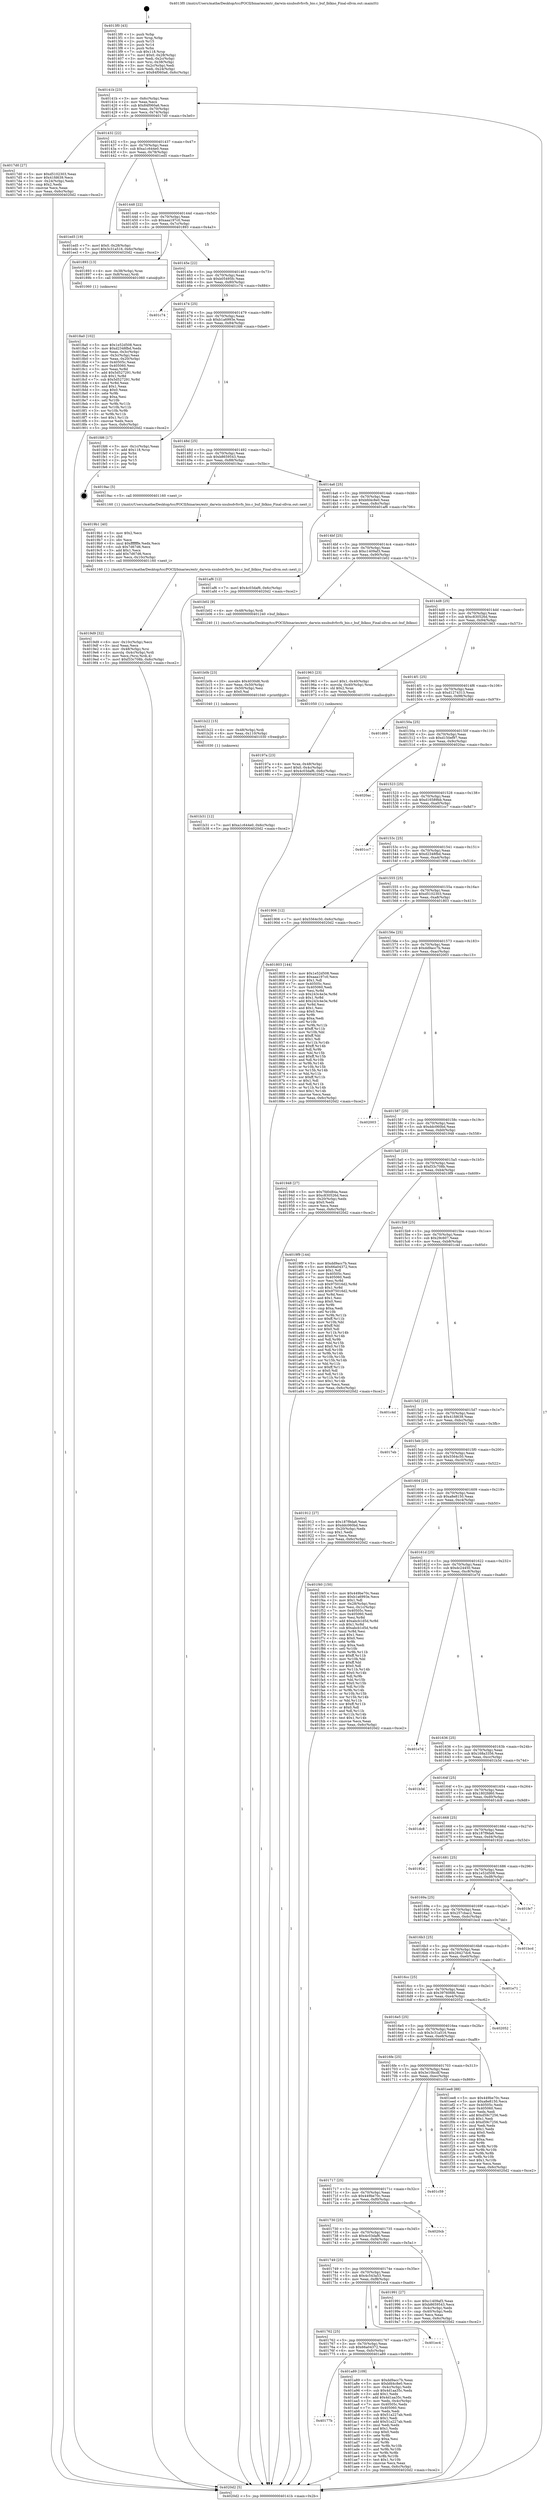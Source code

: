 digraph "0x4013f0" {
  label = "0x4013f0 (/mnt/c/Users/mathe/Desktop/tcc/POCII/binaries/extr_darwin-xnubsdvfsvfs_bio.c_buf_lblkno_Final-ollvm.out::main(0))"
  labelloc = "t"
  node[shape=record]

  Entry [label="",width=0.3,height=0.3,shape=circle,fillcolor=black,style=filled]
  "0x40141b" [label="{
     0x40141b [23]\l
     | [instrs]\l
     &nbsp;&nbsp;0x40141b \<+3\>: mov -0x6c(%rbp),%eax\l
     &nbsp;&nbsp;0x40141e \<+2\>: mov %eax,%ecx\l
     &nbsp;&nbsp;0x401420 \<+6\>: sub $0x84f060a6,%ecx\l
     &nbsp;&nbsp;0x401426 \<+3\>: mov %eax,-0x70(%rbp)\l
     &nbsp;&nbsp;0x401429 \<+3\>: mov %ecx,-0x74(%rbp)\l
     &nbsp;&nbsp;0x40142c \<+6\>: je 00000000004017d0 \<main+0x3e0\>\l
  }"]
  "0x4017d0" [label="{
     0x4017d0 [27]\l
     | [instrs]\l
     &nbsp;&nbsp;0x4017d0 \<+5\>: mov $0xd5102303,%eax\l
     &nbsp;&nbsp;0x4017d5 \<+5\>: mov $0x41fd639,%ecx\l
     &nbsp;&nbsp;0x4017da \<+3\>: mov -0x24(%rbp),%edx\l
     &nbsp;&nbsp;0x4017dd \<+3\>: cmp $0x2,%edx\l
     &nbsp;&nbsp;0x4017e0 \<+3\>: cmovne %ecx,%eax\l
     &nbsp;&nbsp;0x4017e3 \<+3\>: mov %eax,-0x6c(%rbp)\l
     &nbsp;&nbsp;0x4017e6 \<+5\>: jmp 00000000004020d2 \<main+0xce2\>\l
  }"]
  "0x401432" [label="{
     0x401432 [22]\l
     | [instrs]\l
     &nbsp;&nbsp;0x401432 \<+5\>: jmp 0000000000401437 \<main+0x47\>\l
     &nbsp;&nbsp;0x401437 \<+3\>: mov -0x70(%rbp),%eax\l
     &nbsp;&nbsp;0x40143a \<+5\>: sub $0xa1c644e0,%eax\l
     &nbsp;&nbsp;0x40143f \<+3\>: mov %eax,-0x78(%rbp)\l
     &nbsp;&nbsp;0x401442 \<+6\>: je 0000000000401ed5 \<main+0xae5\>\l
  }"]
  "0x4020d2" [label="{
     0x4020d2 [5]\l
     | [instrs]\l
     &nbsp;&nbsp;0x4020d2 \<+5\>: jmp 000000000040141b \<main+0x2b\>\l
  }"]
  "0x4013f0" [label="{
     0x4013f0 [43]\l
     | [instrs]\l
     &nbsp;&nbsp;0x4013f0 \<+1\>: push %rbp\l
     &nbsp;&nbsp;0x4013f1 \<+3\>: mov %rsp,%rbp\l
     &nbsp;&nbsp;0x4013f4 \<+2\>: push %r15\l
     &nbsp;&nbsp;0x4013f6 \<+2\>: push %r14\l
     &nbsp;&nbsp;0x4013f8 \<+1\>: push %rbx\l
     &nbsp;&nbsp;0x4013f9 \<+7\>: sub $0x118,%rsp\l
     &nbsp;&nbsp;0x401400 \<+7\>: movl $0x0,-0x28(%rbp)\l
     &nbsp;&nbsp;0x401407 \<+3\>: mov %edi,-0x2c(%rbp)\l
     &nbsp;&nbsp;0x40140a \<+4\>: mov %rsi,-0x38(%rbp)\l
     &nbsp;&nbsp;0x40140e \<+3\>: mov -0x2c(%rbp),%edi\l
     &nbsp;&nbsp;0x401411 \<+3\>: mov %edi,-0x24(%rbp)\l
     &nbsp;&nbsp;0x401414 \<+7\>: movl $0x84f060a6,-0x6c(%rbp)\l
  }"]
  Exit [label="",width=0.3,height=0.3,shape=circle,fillcolor=black,style=filled,peripheries=2]
  "0x401ed5" [label="{
     0x401ed5 [19]\l
     | [instrs]\l
     &nbsp;&nbsp;0x401ed5 \<+7\>: movl $0x0,-0x28(%rbp)\l
     &nbsp;&nbsp;0x401edc \<+7\>: movl $0x3c31a516,-0x6c(%rbp)\l
     &nbsp;&nbsp;0x401ee3 \<+5\>: jmp 00000000004020d2 \<main+0xce2\>\l
  }"]
  "0x401448" [label="{
     0x401448 [22]\l
     | [instrs]\l
     &nbsp;&nbsp;0x401448 \<+5\>: jmp 000000000040144d \<main+0x5d\>\l
     &nbsp;&nbsp;0x40144d \<+3\>: mov -0x70(%rbp),%eax\l
     &nbsp;&nbsp;0x401450 \<+5\>: sub $0xaaa197c0,%eax\l
     &nbsp;&nbsp;0x401455 \<+3\>: mov %eax,-0x7c(%rbp)\l
     &nbsp;&nbsp;0x401458 \<+6\>: je 0000000000401893 \<main+0x4a3\>\l
  }"]
  "0x401b31" [label="{
     0x401b31 [12]\l
     | [instrs]\l
     &nbsp;&nbsp;0x401b31 \<+7\>: movl $0xa1c644e0,-0x6c(%rbp)\l
     &nbsp;&nbsp;0x401b38 \<+5\>: jmp 00000000004020d2 \<main+0xce2\>\l
  }"]
  "0x401893" [label="{
     0x401893 [13]\l
     | [instrs]\l
     &nbsp;&nbsp;0x401893 \<+4\>: mov -0x38(%rbp),%rax\l
     &nbsp;&nbsp;0x401897 \<+4\>: mov 0x8(%rax),%rdi\l
     &nbsp;&nbsp;0x40189b \<+5\>: call 0000000000401060 \<atoi@plt\>\l
     | [calls]\l
     &nbsp;&nbsp;0x401060 \{1\} (unknown)\l
  }"]
  "0x40145e" [label="{
     0x40145e [22]\l
     | [instrs]\l
     &nbsp;&nbsp;0x40145e \<+5\>: jmp 0000000000401463 \<main+0x73\>\l
     &nbsp;&nbsp;0x401463 \<+3\>: mov -0x70(%rbp),%eax\l
     &nbsp;&nbsp;0x401466 \<+5\>: sub $0xb05495fc,%eax\l
     &nbsp;&nbsp;0x40146b \<+3\>: mov %eax,-0x80(%rbp)\l
     &nbsp;&nbsp;0x40146e \<+6\>: je 0000000000401c74 \<main+0x884\>\l
  }"]
  "0x401b22" [label="{
     0x401b22 [15]\l
     | [instrs]\l
     &nbsp;&nbsp;0x401b22 \<+4\>: mov -0x48(%rbp),%rdi\l
     &nbsp;&nbsp;0x401b26 \<+6\>: mov %eax,-0x110(%rbp)\l
     &nbsp;&nbsp;0x401b2c \<+5\>: call 0000000000401030 \<free@plt\>\l
     | [calls]\l
     &nbsp;&nbsp;0x401030 \{1\} (unknown)\l
  }"]
  "0x401c74" [label="{
     0x401c74\l
  }", style=dashed]
  "0x401474" [label="{
     0x401474 [25]\l
     | [instrs]\l
     &nbsp;&nbsp;0x401474 \<+5\>: jmp 0000000000401479 \<main+0x89\>\l
     &nbsp;&nbsp;0x401479 \<+3\>: mov -0x70(%rbp),%eax\l
     &nbsp;&nbsp;0x40147c \<+5\>: sub $0xb1a6993e,%eax\l
     &nbsp;&nbsp;0x401481 \<+6\>: mov %eax,-0x84(%rbp)\l
     &nbsp;&nbsp;0x401487 \<+6\>: je 0000000000401fd6 \<main+0xbe6\>\l
  }"]
  "0x401b0b" [label="{
     0x401b0b [23]\l
     | [instrs]\l
     &nbsp;&nbsp;0x401b0b \<+10\>: movabs $0x4030d6,%rdi\l
     &nbsp;&nbsp;0x401b15 \<+3\>: mov %eax,-0x50(%rbp)\l
     &nbsp;&nbsp;0x401b18 \<+3\>: mov -0x50(%rbp),%esi\l
     &nbsp;&nbsp;0x401b1b \<+2\>: mov $0x0,%al\l
     &nbsp;&nbsp;0x401b1d \<+5\>: call 0000000000401040 \<printf@plt\>\l
     | [calls]\l
     &nbsp;&nbsp;0x401040 \{1\} (unknown)\l
  }"]
  "0x401fd6" [label="{
     0x401fd6 [17]\l
     | [instrs]\l
     &nbsp;&nbsp;0x401fd6 \<+3\>: mov -0x1c(%rbp),%eax\l
     &nbsp;&nbsp;0x401fd9 \<+7\>: add $0x118,%rsp\l
     &nbsp;&nbsp;0x401fe0 \<+1\>: pop %rbx\l
     &nbsp;&nbsp;0x401fe1 \<+2\>: pop %r14\l
     &nbsp;&nbsp;0x401fe3 \<+2\>: pop %r15\l
     &nbsp;&nbsp;0x401fe5 \<+1\>: pop %rbp\l
     &nbsp;&nbsp;0x401fe6 \<+1\>: ret\l
  }"]
  "0x40148d" [label="{
     0x40148d [25]\l
     | [instrs]\l
     &nbsp;&nbsp;0x40148d \<+5\>: jmp 0000000000401492 \<main+0xa2\>\l
     &nbsp;&nbsp;0x401492 \<+3\>: mov -0x70(%rbp),%eax\l
     &nbsp;&nbsp;0x401495 \<+5\>: sub $0xb8659543,%eax\l
     &nbsp;&nbsp;0x40149a \<+6\>: mov %eax,-0x88(%rbp)\l
     &nbsp;&nbsp;0x4014a0 \<+6\>: je 00000000004019ac \<main+0x5bc\>\l
  }"]
  "0x40177b" [label="{
     0x40177b\l
  }", style=dashed]
  "0x4019ac" [label="{
     0x4019ac [5]\l
     | [instrs]\l
     &nbsp;&nbsp;0x4019ac \<+5\>: call 0000000000401160 \<next_i\>\l
     | [calls]\l
     &nbsp;&nbsp;0x401160 \{1\} (/mnt/c/Users/mathe/Desktop/tcc/POCII/binaries/extr_darwin-xnubsdvfsvfs_bio.c_buf_lblkno_Final-ollvm.out::next_i)\l
  }"]
  "0x4014a6" [label="{
     0x4014a6 [25]\l
     | [instrs]\l
     &nbsp;&nbsp;0x4014a6 \<+5\>: jmp 00000000004014ab \<main+0xbb\>\l
     &nbsp;&nbsp;0x4014ab \<+3\>: mov -0x70(%rbp),%eax\l
     &nbsp;&nbsp;0x4014ae \<+5\>: sub $0xbfd4c8e0,%eax\l
     &nbsp;&nbsp;0x4014b3 \<+6\>: mov %eax,-0x8c(%rbp)\l
     &nbsp;&nbsp;0x4014b9 \<+6\>: je 0000000000401af6 \<main+0x706\>\l
  }"]
  "0x401a89" [label="{
     0x401a89 [109]\l
     | [instrs]\l
     &nbsp;&nbsp;0x401a89 \<+5\>: mov $0xdd9acc7b,%eax\l
     &nbsp;&nbsp;0x401a8e \<+5\>: mov $0xbfd4c8e0,%ecx\l
     &nbsp;&nbsp;0x401a93 \<+3\>: mov -0x4c(%rbp),%edx\l
     &nbsp;&nbsp;0x401a96 \<+6\>: sub $0x4d1aa35c,%edx\l
     &nbsp;&nbsp;0x401a9c \<+3\>: add $0x1,%edx\l
     &nbsp;&nbsp;0x401a9f \<+6\>: add $0x4d1aa35c,%edx\l
     &nbsp;&nbsp;0x401aa5 \<+3\>: mov %edx,-0x4c(%rbp)\l
     &nbsp;&nbsp;0x401aa8 \<+7\>: mov 0x40505c,%edx\l
     &nbsp;&nbsp;0x401aaf \<+7\>: mov 0x405060,%esi\l
     &nbsp;&nbsp;0x401ab6 \<+2\>: mov %edx,%edi\l
     &nbsp;&nbsp;0x401ab8 \<+6\>: sub $0x51a227ab,%edi\l
     &nbsp;&nbsp;0x401abe \<+3\>: sub $0x1,%edi\l
     &nbsp;&nbsp;0x401ac1 \<+6\>: add $0x51a227ab,%edi\l
     &nbsp;&nbsp;0x401ac7 \<+3\>: imul %edi,%edx\l
     &nbsp;&nbsp;0x401aca \<+3\>: and $0x1,%edx\l
     &nbsp;&nbsp;0x401acd \<+3\>: cmp $0x0,%edx\l
     &nbsp;&nbsp;0x401ad0 \<+4\>: sete %r8b\l
     &nbsp;&nbsp;0x401ad4 \<+3\>: cmp $0xa,%esi\l
     &nbsp;&nbsp;0x401ad7 \<+4\>: setl %r9b\l
     &nbsp;&nbsp;0x401adb \<+3\>: mov %r8b,%r10b\l
     &nbsp;&nbsp;0x401ade \<+3\>: and %r9b,%r10b\l
     &nbsp;&nbsp;0x401ae1 \<+3\>: xor %r9b,%r8b\l
     &nbsp;&nbsp;0x401ae4 \<+3\>: or %r8b,%r10b\l
     &nbsp;&nbsp;0x401ae7 \<+4\>: test $0x1,%r10b\l
     &nbsp;&nbsp;0x401aeb \<+3\>: cmovne %ecx,%eax\l
     &nbsp;&nbsp;0x401aee \<+3\>: mov %eax,-0x6c(%rbp)\l
     &nbsp;&nbsp;0x401af1 \<+5\>: jmp 00000000004020d2 \<main+0xce2\>\l
  }"]
  "0x401af6" [label="{
     0x401af6 [12]\l
     | [instrs]\l
     &nbsp;&nbsp;0x401af6 \<+7\>: movl $0x4c03daf6,-0x6c(%rbp)\l
     &nbsp;&nbsp;0x401afd \<+5\>: jmp 00000000004020d2 \<main+0xce2\>\l
  }"]
  "0x4014bf" [label="{
     0x4014bf [25]\l
     | [instrs]\l
     &nbsp;&nbsp;0x4014bf \<+5\>: jmp 00000000004014c4 \<main+0xd4\>\l
     &nbsp;&nbsp;0x4014c4 \<+3\>: mov -0x70(%rbp),%eax\l
     &nbsp;&nbsp;0x4014c7 \<+5\>: sub $0xc1409af3,%eax\l
     &nbsp;&nbsp;0x4014cc \<+6\>: mov %eax,-0x90(%rbp)\l
     &nbsp;&nbsp;0x4014d2 \<+6\>: je 0000000000401b02 \<main+0x712\>\l
  }"]
  "0x401762" [label="{
     0x401762 [25]\l
     | [instrs]\l
     &nbsp;&nbsp;0x401762 \<+5\>: jmp 0000000000401767 \<main+0x377\>\l
     &nbsp;&nbsp;0x401767 \<+3\>: mov -0x70(%rbp),%eax\l
     &nbsp;&nbsp;0x40176a \<+5\>: sub $0x66a04372,%eax\l
     &nbsp;&nbsp;0x40176f \<+6\>: mov %eax,-0xfc(%rbp)\l
     &nbsp;&nbsp;0x401775 \<+6\>: je 0000000000401a89 \<main+0x699\>\l
  }"]
  "0x401b02" [label="{
     0x401b02 [9]\l
     | [instrs]\l
     &nbsp;&nbsp;0x401b02 \<+4\>: mov -0x48(%rbp),%rdi\l
     &nbsp;&nbsp;0x401b06 \<+5\>: call 0000000000401240 \<buf_lblkno\>\l
     | [calls]\l
     &nbsp;&nbsp;0x401240 \{1\} (/mnt/c/Users/mathe/Desktop/tcc/POCII/binaries/extr_darwin-xnubsdvfsvfs_bio.c_buf_lblkno_Final-ollvm.out::buf_lblkno)\l
  }"]
  "0x4014d8" [label="{
     0x4014d8 [25]\l
     | [instrs]\l
     &nbsp;&nbsp;0x4014d8 \<+5\>: jmp 00000000004014dd \<main+0xed\>\l
     &nbsp;&nbsp;0x4014dd \<+3\>: mov -0x70(%rbp),%eax\l
     &nbsp;&nbsp;0x4014e0 \<+5\>: sub $0xc830526d,%eax\l
     &nbsp;&nbsp;0x4014e5 \<+6\>: mov %eax,-0x94(%rbp)\l
     &nbsp;&nbsp;0x4014eb \<+6\>: je 0000000000401963 \<main+0x573\>\l
  }"]
  "0x401ec4" [label="{
     0x401ec4\l
  }", style=dashed]
  "0x401963" [label="{
     0x401963 [23]\l
     | [instrs]\l
     &nbsp;&nbsp;0x401963 \<+7\>: movl $0x1,-0x40(%rbp)\l
     &nbsp;&nbsp;0x40196a \<+4\>: movslq -0x40(%rbp),%rax\l
     &nbsp;&nbsp;0x40196e \<+4\>: shl $0x2,%rax\l
     &nbsp;&nbsp;0x401972 \<+3\>: mov %rax,%rdi\l
     &nbsp;&nbsp;0x401975 \<+5\>: call 0000000000401050 \<malloc@plt\>\l
     | [calls]\l
     &nbsp;&nbsp;0x401050 \{1\} (unknown)\l
  }"]
  "0x4014f1" [label="{
     0x4014f1 [25]\l
     | [instrs]\l
     &nbsp;&nbsp;0x4014f1 \<+5\>: jmp 00000000004014f6 \<main+0x106\>\l
     &nbsp;&nbsp;0x4014f6 \<+3\>: mov -0x70(%rbp),%eax\l
     &nbsp;&nbsp;0x4014f9 \<+5\>: sub $0xd1274313,%eax\l
     &nbsp;&nbsp;0x4014fe \<+6\>: mov %eax,-0x98(%rbp)\l
     &nbsp;&nbsp;0x401504 \<+6\>: je 0000000000401d69 \<main+0x979\>\l
  }"]
  "0x4019d9" [label="{
     0x4019d9 [32]\l
     | [instrs]\l
     &nbsp;&nbsp;0x4019d9 \<+6\>: mov -0x10c(%rbp),%ecx\l
     &nbsp;&nbsp;0x4019df \<+3\>: imul %eax,%ecx\l
     &nbsp;&nbsp;0x4019e2 \<+4\>: mov -0x48(%rbp),%rsi\l
     &nbsp;&nbsp;0x4019e6 \<+4\>: movslq -0x4c(%rbp),%rdi\l
     &nbsp;&nbsp;0x4019ea \<+3\>: mov %ecx,(%rsi,%rdi,4)\l
     &nbsp;&nbsp;0x4019ed \<+7\>: movl $0xf33c708b,-0x6c(%rbp)\l
     &nbsp;&nbsp;0x4019f4 \<+5\>: jmp 00000000004020d2 \<main+0xce2\>\l
  }"]
  "0x401d69" [label="{
     0x401d69\l
  }", style=dashed]
  "0x40150a" [label="{
     0x40150a [25]\l
     | [instrs]\l
     &nbsp;&nbsp;0x40150a \<+5\>: jmp 000000000040150f \<main+0x11f\>\l
     &nbsp;&nbsp;0x40150f \<+3\>: mov -0x70(%rbp),%eax\l
     &nbsp;&nbsp;0x401512 \<+5\>: sub $0xd150ef97,%eax\l
     &nbsp;&nbsp;0x401517 \<+6\>: mov %eax,-0x9c(%rbp)\l
     &nbsp;&nbsp;0x40151d \<+6\>: je 00000000004020ac \<main+0xcbc\>\l
  }"]
  "0x4019b1" [label="{
     0x4019b1 [40]\l
     | [instrs]\l
     &nbsp;&nbsp;0x4019b1 \<+5\>: mov $0x2,%ecx\l
     &nbsp;&nbsp;0x4019b6 \<+1\>: cltd\l
     &nbsp;&nbsp;0x4019b7 \<+2\>: idiv %ecx\l
     &nbsp;&nbsp;0x4019b9 \<+6\>: imul $0xfffffffe,%edx,%ecx\l
     &nbsp;&nbsp;0x4019bf \<+6\>: sub $0x7d67d6,%ecx\l
     &nbsp;&nbsp;0x4019c5 \<+3\>: add $0x1,%ecx\l
     &nbsp;&nbsp;0x4019c8 \<+6\>: add $0x7d67d6,%ecx\l
     &nbsp;&nbsp;0x4019ce \<+6\>: mov %ecx,-0x10c(%rbp)\l
     &nbsp;&nbsp;0x4019d4 \<+5\>: call 0000000000401160 \<next_i\>\l
     | [calls]\l
     &nbsp;&nbsp;0x401160 \{1\} (/mnt/c/Users/mathe/Desktop/tcc/POCII/binaries/extr_darwin-xnubsdvfsvfs_bio.c_buf_lblkno_Final-ollvm.out::next_i)\l
  }"]
  "0x4020ac" [label="{
     0x4020ac\l
  }", style=dashed]
  "0x401523" [label="{
     0x401523 [25]\l
     | [instrs]\l
     &nbsp;&nbsp;0x401523 \<+5\>: jmp 0000000000401528 \<main+0x138\>\l
     &nbsp;&nbsp;0x401528 \<+3\>: mov -0x70(%rbp),%eax\l
     &nbsp;&nbsp;0x40152b \<+5\>: sub $0xd16589bb,%eax\l
     &nbsp;&nbsp;0x401530 \<+6\>: mov %eax,-0xa0(%rbp)\l
     &nbsp;&nbsp;0x401536 \<+6\>: je 0000000000401cc7 \<main+0x8d7\>\l
  }"]
  "0x401749" [label="{
     0x401749 [25]\l
     | [instrs]\l
     &nbsp;&nbsp;0x401749 \<+5\>: jmp 000000000040174e \<main+0x35e\>\l
     &nbsp;&nbsp;0x40174e \<+3\>: mov -0x70(%rbp),%eax\l
     &nbsp;&nbsp;0x401751 \<+5\>: sub $0x4c543a53,%eax\l
     &nbsp;&nbsp;0x401756 \<+6\>: mov %eax,-0xf8(%rbp)\l
     &nbsp;&nbsp;0x40175c \<+6\>: je 0000000000401ec4 \<main+0xad4\>\l
  }"]
  "0x401cc7" [label="{
     0x401cc7\l
  }", style=dashed]
  "0x40153c" [label="{
     0x40153c [25]\l
     | [instrs]\l
     &nbsp;&nbsp;0x40153c \<+5\>: jmp 0000000000401541 \<main+0x151\>\l
     &nbsp;&nbsp;0x401541 \<+3\>: mov -0x70(%rbp),%eax\l
     &nbsp;&nbsp;0x401544 \<+5\>: sub $0xd2348fbd,%eax\l
     &nbsp;&nbsp;0x401549 \<+6\>: mov %eax,-0xa4(%rbp)\l
     &nbsp;&nbsp;0x40154f \<+6\>: je 0000000000401906 \<main+0x516\>\l
  }"]
  "0x401991" [label="{
     0x401991 [27]\l
     | [instrs]\l
     &nbsp;&nbsp;0x401991 \<+5\>: mov $0xc1409af3,%eax\l
     &nbsp;&nbsp;0x401996 \<+5\>: mov $0xb8659543,%ecx\l
     &nbsp;&nbsp;0x40199b \<+3\>: mov -0x4c(%rbp),%edx\l
     &nbsp;&nbsp;0x40199e \<+3\>: cmp -0x40(%rbp),%edx\l
     &nbsp;&nbsp;0x4019a1 \<+3\>: cmovl %ecx,%eax\l
     &nbsp;&nbsp;0x4019a4 \<+3\>: mov %eax,-0x6c(%rbp)\l
     &nbsp;&nbsp;0x4019a7 \<+5\>: jmp 00000000004020d2 \<main+0xce2\>\l
  }"]
  "0x401906" [label="{
     0x401906 [12]\l
     | [instrs]\l
     &nbsp;&nbsp;0x401906 \<+7\>: movl $0x5564c50,-0x6c(%rbp)\l
     &nbsp;&nbsp;0x40190d \<+5\>: jmp 00000000004020d2 \<main+0xce2\>\l
  }"]
  "0x401555" [label="{
     0x401555 [25]\l
     | [instrs]\l
     &nbsp;&nbsp;0x401555 \<+5\>: jmp 000000000040155a \<main+0x16a\>\l
     &nbsp;&nbsp;0x40155a \<+3\>: mov -0x70(%rbp),%eax\l
     &nbsp;&nbsp;0x40155d \<+5\>: sub $0xd5102303,%eax\l
     &nbsp;&nbsp;0x401562 \<+6\>: mov %eax,-0xa8(%rbp)\l
     &nbsp;&nbsp;0x401568 \<+6\>: je 0000000000401803 \<main+0x413\>\l
  }"]
  "0x401730" [label="{
     0x401730 [25]\l
     | [instrs]\l
     &nbsp;&nbsp;0x401730 \<+5\>: jmp 0000000000401735 \<main+0x345\>\l
     &nbsp;&nbsp;0x401735 \<+3\>: mov -0x70(%rbp),%eax\l
     &nbsp;&nbsp;0x401738 \<+5\>: sub $0x4c03daf6,%eax\l
     &nbsp;&nbsp;0x40173d \<+6\>: mov %eax,-0xf4(%rbp)\l
     &nbsp;&nbsp;0x401743 \<+6\>: je 0000000000401991 \<main+0x5a1\>\l
  }"]
  "0x401803" [label="{
     0x401803 [144]\l
     | [instrs]\l
     &nbsp;&nbsp;0x401803 \<+5\>: mov $0x1e52d508,%eax\l
     &nbsp;&nbsp;0x401808 \<+5\>: mov $0xaaa197c0,%ecx\l
     &nbsp;&nbsp;0x40180d \<+2\>: mov $0x1,%dl\l
     &nbsp;&nbsp;0x40180f \<+7\>: mov 0x40505c,%esi\l
     &nbsp;&nbsp;0x401816 \<+7\>: mov 0x405060,%edi\l
     &nbsp;&nbsp;0x40181d \<+3\>: mov %esi,%r8d\l
     &nbsp;&nbsp;0x401820 \<+7\>: sub $0x243c4e3e,%r8d\l
     &nbsp;&nbsp;0x401827 \<+4\>: sub $0x1,%r8d\l
     &nbsp;&nbsp;0x40182b \<+7\>: add $0x243c4e3e,%r8d\l
     &nbsp;&nbsp;0x401832 \<+4\>: imul %r8d,%esi\l
     &nbsp;&nbsp;0x401836 \<+3\>: and $0x1,%esi\l
     &nbsp;&nbsp;0x401839 \<+3\>: cmp $0x0,%esi\l
     &nbsp;&nbsp;0x40183c \<+4\>: sete %r9b\l
     &nbsp;&nbsp;0x401840 \<+3\>: cmp $0xa,%edi\l
     &nbsp;&nbsp;0x401843 \<+4\>: setl %r10b\l
     &nbsp;&nbsp;0x401847 \<+3\>: mov %r9b,%r11b\l
     &nbsp;&nbsp;0x40184a \<+4\>: xor $0xff,%r11b\l
     &nbsp;&nbsp;0x40184e \<+3\>: mov %r10b,%bl\l
     &nbsp;&nbsp;0x401851 \<+3\>: xor $0xff,%bl\l
     &nbsp;&nbsp;0x401854 \<+3\>: xor $0x1,%dl\l
     &nbsp;&nbsp;0x401857 \<+3\>: mov %r11b,%r14b\l
     &nbsp;&nbsp;0x40185a \<+4\>: and $0xff,%r14b\l
     &nbsp;&nbsp;0x40185e \<+3\>: and %dl,%r9b\l
     &nbsp;&nbsp;0x401861 \<+3\>: mov %bl,%r15b\l
     &nbsp;&nbsp;0x401864 \<+4\>: and $0xff,%r15b\l
     &nbsp;&nbsp;0x401868 \<+3\>: and %dl,%r10b\l
     &nbsp;&nbsp;0x40186b \<+3\>: or %r9b,%r14b\l
     &nbsp;&nbsp;0x40186e \<+3\>: or %r10b,%r15b\l
     &nbsp;&nbsp;0x401871 \<+3\>: xor %r15b,%r14b\l
     &nbsp;&nbsp;0x401874 \<+3\>: or %bl,%r11b\l
     &nbsp;&nbsp;0x401877 \<+4\>: xor $0xff,%r11b\l
     &nbsp;&nbsp;0x40187b \<+3\>: or $0x1,%dl\l
     &nbsp;&nbsp;0x40187e \<+3\>: and %dl,%r11b\l
     &nbsp;&nbsp;0x401881 \<+3\>: or %r11b,%r14b\l
     &nbsp;&nbsp;0x401884 \<+4\>: test $0x1,%r14b\l
     &nbsp;&nbsp;0x401888 \<+3\>: cmovne %ecx,%eax\l
     &nbsp;&nbsp;0x40188b \<+3\>: mov %eax,-0x6c(%rbp)\l
     &nbsp;&nbsp;0x40188e \<+5\>: jmp 00000000004020d2 \<main+0xce2\>\l
  }"]
  "0x40156e" [label="{
     0x40156e [25]\l
     | [instrs]\l
     &nbsp;&nbsp;0x40156e \<+5\>: jmp 0000000000401573 \<main+0x183\>\l
     &nbsp;&nbsp;0x401573 \<+3\>: mov -0x70(%rbp),%eax\l
     &nbsp;&nbsp;0x401576 \<+5\>: sub $0xdd9acc7b,%eax\l
     &nbsp;&nbsp;0x40157b \<+6\>: mov %eax,-0xac(%rbp)\l
     &nbsp;&nbsp;0x401581 \<+6\>: je 0000000000402003 \<main+0xc13\>\l
  }"]
  "0x4018a0" [label="{
     0x4018a0 [102]\l
     | [instrs]\l
     &nbsp;&nbsp;0x4018a0 \<+5\>: mov $0x1e52d508,%ecx\l
     &nbsp;&nbsp;0x4018a5 \<+5\>: mov $0xd2348fbd,%edx\l
     &nbsp;&nbsp;0x4018aa \<+3\>: mov %eax,-0x3c(%rbp)\l
     &nbsp;&nbsp;0x4018ad \<+3\>: mov -0x3c(%rbp),%eax\l
     &nbsp;&nbsp;0x4018b0 \<+3\>: mov %eax,-0x20(%rbp)\l
     &nbsp;&nbsp;0x4018b3 \<+7\>: mov 0x40505c,%eax\l
     &nbsp;&nbsp;0x4018ba \<+7\>: mov 0x405060,%esi\l
     &nbsp;&nbsp;0x4018c1 \<+3\>: mov %eax,%r8d\l
     &nbsp;&nbsp;0x4018c4 \<+7\>: add $0x5d527291,%r8d\l
     &nbsp;&nbsp;0x4018cb \<+4\>: sub $0x1,%r8d\l
     &nbsp;&nbsp;0x4018cf \<+7\>: sub $0x5d527291,%r8d\l
     &nbsp;&nbsp;0x4018d6 \<+4\>: imul %r8d,%eax\l
     &nbsp;&nbsp;0x4018da \<+3\>: and $0x1,%eax\l
     &nbsp;&nbsp;0x4018dd \<+3\>: cmp $0x0,%eax\l
     &nbsp;&nbsp;0x4018e0 \<+4\>: sete %r9b\l
     &nbsp;&nbsp;0x4018e4 \<+3\>: cmp $0xa,%esi\l
     &nbsp;&nbsp;0x4018e7 \<+4\>: setl %r10b\l
     &nbsp;&nbsp;0x4018eb \<+3\>: mov %r9b,%r11b\l
     &nbsp;&nbsp;0x4018ee \<+3\>: and %r10b,%r11b\l
     &nbsp;&nbsp;0x4018f1 \<+3\>: xor %r10b,%r9b\l
     &nbsp;&nbsp;0x4018f4 \<+3\>: or %r9b,%r11b\l
     &nbsp;&nbsp;0x4018f7 \<+4\>: test $0x1,%r11b\l
     &nbsp;&nbsp;0x4018fb \<+3\>: cmovne %edx,%ecx\l
     &nbsp;&nbsp;0x4018fe \<+3\>: mov %ecx,-0x6c(%rbp)\l
     &nbsp;&nbsp;0x401901 \<+5\>: jmp 00000000004020d2 \<main+0xce2\>\l
  }"]
  "0x4020cb" [label="{
     0x4020cb\l
  }", style=dashed]
  "0x402003" [label="{
     0x402003\l
  }", style=dashed]
  "0x401587" [label="{
     0x401587 [25]\l
     | [instrs]\l
     &nbsp;&nbsp;0x401587 \<+5\>: jmp 000000000040158c \<main+0x19c\>\l
     &nbsp;&nbsp;0x40158c \<+3\>: mov -0x70(%rbp),%eax\l
     &nbsp;&nbsp;0x40158f \<+5\>: sub $0xddc060bd,%eax\l
     &nbsp;&nbsp;0x401594 \<+6\>: mov %eax,-0xb0(%rbp)\l
     &nbsp;&nbsp;0x40159a \<+6\>: je 0000000000401948 \<main+0x558\>\l
  }"]
  "0x401717" [label="{
     0x401717 [25]\l
     | [instrs]\l
     &nbsp;&nbsp;0x401717 \<+5\>: jmp 000000000040171c \<main+0x32c\>\l
     &nbsp;&nbsp;0x40171c \<+3\>: mov -0x70(%rbp),%eax\l
     &nbsp;&nbsp;0x40171f \<+5\>: sub $0x449be70c,%eax\l
     &nbsp;&nbsp;0x401724 \<+6\>: mov %eax,-0xf0(%rbp)\l
     &nbsp;&nbsp;0x40172a \<+6\>: je 00000000004020cb \<main+0xcdb\>\l
  }"]
  "0x401948" [label="{
     0x401948 [27]\l
     | [instrs]\l
     &nbsp;&nbsp;0x401948 \<+5\>: mov $0x7fd0d84a,%eax\l
     &nbsp;&nbsp;0x40194d \<+5\>: mov $0xc830526d,%ecx\l
     &nbsp;&nbsp;0x401952 \<+3\>: mov -0x20(%rbp),%edx\l
     &nbsp;&nbsp;0x401955 \<+3\>: cmp $0x0,%edx\l
     &nbsp;&nbsp;0x401958 \<+3\>: cmove %ecx,%eax\l
     &nbsp;&nbsp;0x40195b \<+3\>: mov %eax,-0x6c(%rbp)\l
     &nbsp;&nbsp;0x40195e \<+5\>: jmp 00000000004020d2 \<main+0xce2\>\l
  }"]
  "0x4015a0" [label="{
     0x4015a0 [25]\l
     | [instrs]\l
     &nbsp;&nbsp;0x4015a0 \<+5\>: jmp 00000000004015a5 \<main+0x1b5\>\l
     &nbsp;&nbsp;0x4015a5 \<+3\>: mov -0x70(%rbp),%eax\l
     &nbsp;&nbsp;0x4015a8 \<+5\>: sub $0xf33c708b,%eax\l
     &nbsp;&nbsp;0x4015ad \<+6\>: mov %eax,-0xb4(%rbp)\l
     &nbsp;&nbsp;0x4015b3 \<+6\>: je 00000000004019f9 \<main+0x609\>\l
  }"]
  "0x401c59" [label="{
     0x401c59\l
  }", style=dashed]
  "0x4019f9" [label="{
     0x4019f9 [144]\l
     | [instrs]\l
     &nbsp;&nbsp;0x4019f9 \<+5\>: mov $0xdd9acc7b,%eax\l
     &nbsp;&nbsp;0x4019fe \<+5\>: mov $0x66a04372,%ecx\l
     &nbsp;&nbsp;0x401a03 \<+2\>: mov $0x1,%dl\l
     &nbsp;&nbsp;0x401a05 \<+7\>: mov 0x40505c,%esi\l
     &nbsp;&nbsp;0x401a0c \<+7\>: mov 0x405060,%edi\l
     &nbsp;&nbsp;0x401a13 \<+3\>: mov %esi,%r8d\l
     &nbsp;&nbsp;0x401a16 \<+7\>: sub $0x975016d2,%r8d\l
     &nbsp;&nbsp;0x401a1d \<+4\>: sub $0x1,%r8d\l
     &nbsp;&nbsp;0x401a21 \<+7\>: add $0x975016d2,%r8d\l
     &nbsp;&nbsp;0x401a28 \<+4\>: imul %r8d,%esi\l
     &nbsp;&nbsp;0x401a2c \<+3\>: and $0x1,%esi\l
     &nbsp;&nbsp;0x401a2f \<+3\>: cmp $0x0,%esi\l
     &nbsp;&nbsp;0x401a32 \<+4\>: sete %r9b\l
     &nbsp;&nbsp;0x401a36 \<+3\>: cmp $0xa,%edi\l
     &nbsp;&nbsp;0x401a39 \<+4\>: setl %r10b\l
     &nbsp;&nbsp;0x401a3d \<+3\>: mov %r9b,%r11b\l
     &nbsp;&nbsp;0x401a40 \<+4\>: xor $0xff,%r11b\l
     &nbsp;&nbsp;0x401a44 \<+3\>: mov %r10b,%bl\l
     &nbsp;&nbsp;0x401a47 \<+3\>: xor $0xff,%bl\l
     &nbsp;&nbsp;0x401a4a \<+3\>: xor $0x0,%dl\l
     &nbsp;&nbsp;0x401a4d \<+3\>: mov %r11b,%r14b\l
     &nbsp;&nbsp;0x401a50 \<+4\>: and $0x0,%r14b\l
     &nbsp;&nbsp;0x401a54 \<+3\>: and %dl,%r9b\l
     &nbsp;&nbsp;0x401a57 \<+3\>: mov %bl,%r15b\l
     &nbsp;&nbsp;0x401a5a \<+4\>: and $0x0,%r15b\l
     &nbsp;&nbsp;0x401a5e \<+3\>: and %dl,%r10b\l
     &nbsp;&nbsp;0x401a61 \<+3\>: or %r9b,%r14b\l
     &nbsp;&nbsp;0x401a64 \<+3\>: or %r10b,%r15b\l
     &nbsp;&nbsp;0x401a67 \<+3\>: xor %r15b,%r14b\l
     &nbsp;&nbsp;0x401a6a \<+3\>: or %bl,%r11b\l
     &nbsp;&nbsp;0x401a6d \<+4\>: xor $0xff,%r11b\l
     &nbsp;&nbsp;0x401a71 \<+3\>: or $0x0,%dl\l
     &nbsp;&nbsp;0x401a74 \<+3\>: and %dl,%r11b\l
     &nbsp;&nbsp;0x401a77 \<+3\>: or %r11b,%r14b\l
     &nbsp;&nbsp;0x401a7a \<+4\>: test $0x1,%r14b\l
     &nbsp;&nbsp;0x401a7e \<+3\>: cmovne %ecx,%eax\l
     &nbsp;&nbsp;0x401a81 \<+3\>: mov %eax,-0x6c(%rbp)\l
     &nbsp;&nbsp;0x401a84 \<+5\>: jmp 00000000004020d2 \<main+0xce2\>\l
  }"]
  "0x4015b9" [label="{
     0x4015b9 [25]\l
     | [instrs]\l
     &nbsp;&nbsp;0x4015b9 \<+5\>: jmp 00000000004015be \<main+0x1ce\>\l
     &nbsp;&nbsp;0x4015be \<+3\>: mov -0x70(%rbp),%eax\l
     &nbsp;&nbsp;0x4015c1 \<+5\>: sub $0x29c607,%eax\l
     &nbsp;&nbsp;0x4015c6 \<+6\>: mov %eax,-0xb8(%rbp)\l
     &nbsp;&nbsp;0x4015cc \<+6\>: je 0000000000401c4d \<main+0x85d\>\l
  }"]
  "0x4016fe" [label="{
     0x4016fe [25]\l
     | [instrs]\l
     &nbsp;&nbsp;0x4016fe \<+5\>: jmp 0000000000401703 \<main+0x313\>\l
     &nbsp;&nbsp;0x401703 \<+3\>: mov -0x70(%rbp),%eax\l
     &nbsp;&nbsp;0x401706 \<+5\>: sub $0x3e10bcdf,%eax\l
     &nbsp;&nbsp;0x40170b \<+6\>: mov %eax,-0xec(%rbp)\l
     &nbsp;&nbsp;0x401711 \<+6\>: je 0000000000401c59 \<main+0x869\>\l
  }"]
  "0x401c4d" [label="{
     0x401c4d\l
  }", style=dashed]
  "0x4015d2" [label="{
     0x4015d2 [25]\l
     | [instrs]\l
     &nbsp;&nbsp;0x4015d2 \<+5\>: jmp 00000000004015d7 \<main+0x1e7\>\l
     &nbsp;&nbsp;0x4015d7 \<+3\>: mov -0x70(%rbp),%eax\l
     &nbsp;&nbsp;0x4015da \<+5\>: sub $0x41fd639,%eax\l
     &nbsp;&nbsp;0x4015df \<+6\>: mov %eax,-0xbc(%rbp)\l
     &nbsp;&nbsp;0x4015e5 \<+6\>: je 00000000004017eb \<main+0x3fb\>\l
  }"]
  "0x401ee8" [label="{
     0x401ee8 [88]\l
     | [instrs]\l
     &nbsp;&nbsp;0x401ee8 \<+5\>: mov $0x449be70c,%eax\l
     &nbsp;&nbsp;0x401eed \<+5\>: mov $0xa8e8150,%ecx\l
     &nbsp;&nbsp;0x401ef2 \<+7\>: mov 0x40505c,%edx\l
     &nbsp;&nbsp;0x401ef9 \<+7\>: mov 0x405060,%esi\l
     &nbsp;&nbsp;0x401f00 \<+2\>: mov %edx,%edi\l
     &nbsp;&nbsp;0x401f02 \<+6\>: add $0xd59c7256,%edi\l
     &nbsp;&nbsp;0x401f08 \<+3\>: sub $0x1,%edi\l
     &nbsp;&nbsp;0x401f0b \<+6\>: sub $0xd59c7256,%edi\l
     &nbsp;&nbsp;0x401f11 \<+3\>: imul %edi,%edx\l
     &nbsp;&nbsp;0x401f14 \<+3\>: and $0x1,%edx\l
     &nbsp;&nbsp;0x401f17 \<+3\>: cmp $0x0,%edx\l
     &nbsp;&nbsp;0x401f1a \<+4\>: sete %r8b\l
     &nbsp;&nbsp;0x401f1e \<+3\>: cmp $0xa,%esi\l
     &nbsp;&nbsp;0x401f21 \<+4\>: setl %r9b\l
     &nbsp;&nbsp;0x401f25 \<+3\>: mov %r8b,%r10b\l
     &nbsp;&nbsp;0x401f28 \<+3\>: and %r9b,%r10b\l
     &nbsp;&nbsp;0x401f2b \<+3\>: xor %r9b,%r8b\l
     &nbsp;&nbsp;0x401f2e \<+3\>: or %r8b,%r10b\l
     &nbsp;&nbsp;0x401f31 \<+4\>: test $0x1,%r10b\l
     &nbsp;&nbsp;0x401f35 \<+3\>: cmovne %ecx,%eax\l
     &nbsp;&nbsp;0x401f38 \<+3\>: mov %eax,-0x6c(%rbp)\l
     &nbsp;&nbsp;0x401f3b \<+5\>: jmp 00000000004020d2 \<main+0xce2\>\l
  }"]
  "0x4017eb" [label="{
     0x4017eb\l
  }", style=dashed]
  "0x4015eb" [label="{
     0x4015eb [25]\l
     | [instrs]\l
     &nbsp;&nbsp;0x4015eb \<+5\>: jmp 00000000004015f0 \<main+0x200\>\l
     &nbsp;&nbsp;0x4015f0 \<+3\>: mov -0x70(%rbp),%eax\l
     &nbsp;&nbsp;0x4015f3 \<+5\>: sub $0x5564c50,%eax\l
     &nbsp;&nbsp;0x4015f8 \<+6\>: mov %eax,-0xc0(%rbp)\l
     &nbsp;&nbsp;0x4015fe \<+6\>: je 0000000000401912 \<main+0x522\>\l
  }"]
  "0x4016e5" [label="{
     0x4016e5 [25]\l
     | [instrs]\l
     &nbsp;&nbsp;0x4016e5 \<+5\>: jmp 00000000004016ea \<main+0x2fa\>\l
     &nbsp;&nbsp;0x4016ea \<+3\>: mov -0x70(%rbp),%eax\l
     &nbsp;&nbsp;0x4016ed \<+5\>: sub $0x3c31a516,%eax\l
     &nbsp;&nbsp;0x4016f2 \<+6\>: mov %eax,-0xe8(%rbp)\l
     &nbsp;&nbsp;0x4016f8 \<+6\>: je 0000000000401ee8 \<main+0xaf8\>\l
  }"]
  "0x401912" [label="{
     0x401912 [27]\l
     | [instrs]\l
     &nbsp;&nbsp;0x401912 \<+5\>: mov $0x187f9da6,%eax\l
     &nbsp;&nbsp;0x401917 \<+5\>: mov $0xddc060bd,%ecx\l
     &nbsp;&nbsp;0x40191c \<+3\>: mov -0x20(%rbp),%edx\l
     &nbsp;&nbsp;0x40191f \<+3\>: cmp $0x1,%edx\l
     &nbsp;&nbsp;0x401922 \<+3\>: cmovl %ecx,%eax\l
     &nbsp;&nbsp;0x401925 \<+3\>: mov %eax,-0x6c(%rbp)\l
     &nbsp;&nbsp;0x401928 \<+5\>: jmp 00000000004020d2 \<main+0xce2\>\l
  }"]
  "0x401604" [label="{
     0x401604 [25]\l
     | [instrs]\l
     &nbsp;&nbsp;0x401604 \<+5\>: jmp 0000000000401609 \<main+0x219\>\l
     &nbsp;&nbsp;0x401609 \<+3\>: mov -0x70(%rbp),%eax\l
     &nbsp;&nbsp;0x40160c \<+5\>: sub $0xa8e8150,%eax\l
     &nbsp;&nbsp;0x401611 \<+6\>: mov %eax,-0xc4(%rbp)\l
     &nbsp;&nbsp;0x401617 \<+6\>: je 0000000000401f40 \<main+0xb50\>\l
  }"]
  "0x40197a" [label="{
     0x40197a [23]\l
     | [instrs]\l
     &nbsp;&nbsp;0x40197a \<+4\>: mov %rax,-0x48(%rbp)\l
     &nbsp;&nbsp;0x40197e \<+7\>: movl $0x0,-0x4c(%rbp)\l
     &nbsp;&nbsp;0x401985 \<+7\>: movl $0x4c03daf6,-0x6c(%rbp)\l
     &nbsp;&nbsp;0x40198c \<+5\>: jmp 00000000004020d2 \<main+0xce2\>\l
  }"]
  "0x402052" [label="{
     0x402052\l
  }", style=dashed]
  "0x401f40" [label="{
     0x401f40 [150]\l
     | [instrs]\l
     &nbsp;&nbsp;0x401f40 \<+5\>: mov $0x449be70c,%eax\l
     &nbsp;&nbsp;0x401f45 \<+5\>: mov $0xb1a6993e,%ecx\l
     &nbsp;&nbsp;0x401f4a \<+2\>: mov $0x1,%dl\l
     &nbsp;&nbsp;0x401f4c \<+3\>: mov -0x28(%rbp),%esi\l
     &nbsp;&nbsp;0x401f4f \<+3\>: mov %esi,-0x1c(%rbp)\l
     &nbsp;&nbsp;0x401f52 \<+7\>: mov 0x40505c,%esi\l
     &nbsp;&nbsp;0x401f59 \<+7\>: mov 0x405060,%edi\l
     &nbsp;&nbsp;0x401f60 \<+3\>: mov %esi,%r8d\l
     &nbsp;&nbsp;0x401f63 \<+7\>: add $0xabcb1d5d,%r8d\l
     &nbsp;&nbsp;0x401f6a \<+4\>: sub $0x1,%r8d\l
     &nbsp;&nbsp;0x401f6e \<+7\>: sub $0xabcb1d5d,%r8d\l
     &nbsp;&nbsp;0x401f75 \<+4\>: imul %r8d,%esi\l
     &nbsp;&nbsp;0x401f79 \<+3\>: and $0x1,%esi\l
     &nbsp;&nbsp;0x401f7c \<+3\>: cmp $0x0,%esi\l
     &nbsp;&nbsp;0x401f7f \<+4\>: sete %r9b\l
     &nbsp;&nbsp;0x401f83 \<+3\>: cmp $0xa,%edi\l
     &nbsp;&nbsp;0x401f86 \<+4\>: setl %r10b\l
     &nbsp;&nbsp;0x401f8a \<+3\>: mov %r9b,%r11b\l
     &nbsp;&nbsp;0x401f8d \<+4\>: xor $0xff,%r11b\l
     &nbsp;&nbsp;0x401f91 \<+3\>: mov %r10b,%bl\l
     &nbsp;&nbsp;0x401f94 \<+3\>: xor $0xff,%bl\l
     &nbsp;&nbsp;0x401f97 \<+3\>: xor $0x0,%dl\l
     &nbsp;&nbsp;0x401f9a \<+3\>: mov %r11b,%r14b\l
     &nbsp;&nbsp;0x401f9d \<+4\>: and $0x0,%r14b\l
     &nbsp;&nbsp;0x401fa1 \<+3\>: and %dl,%r9b\l
     &nbsp;&nbsp;0x401fa4 \<+3\>: mov %bl,%r15b\l
     &nbsp;&nbsp;0x401fa7 \<+4\>: and $0x0,%r15b\l
     &nbsp;&nbsp;0x401fab \<+3\>: and %dl,%r10b\l
     &nbsp;&nbsp;0x401fae \<+3\>: or %r9b,%r14b\l
     &nbsp;&nbsp;0x401fb1 \<+3\>: or %r10b,%r15b\l
     &nbsp;&nbsp;0x401fb4 \<+3\>: xor %r15b,%r14b\l
     &nbsp;&nbsp;0x401fb7 \<+3\>: or %bl,%r11b\l
     &nbsp;&nbsp;0x401fba \<+4\>: xor $0xff,%r11b\l
     &nbsp;&nbsp;0x401fbe \<+3\>: or $0x0,%dl\l
     &nbsp;&nbsp;0x401fc1 \<+3\>: and %dl,%r11b\l
     &nbsp;&nbsp;0x401fc4 \<+3\>: or %r11b,%r14b\l
     &nbsp;&nbsp;0x401fc7 \<+4\>: test $0x1,%r14b\l
     &nbsp;&nbsp;0x401fcb \<+3\>: cmovne %ecx,%eax\l
     &nbsp;&nbsp;0x401fce \<+3\>: mov %eax,-0x6c(%rbp)\l
     &nbsp;&nbsp;0x401fd1 \<+5\>: jmp 00000000004020d2 \<main+0xce2\>\l
  }"]
  "0x40161d" [label="{
     0x40161d [25]\l
     | [instrs]\l
     &nbsp;&nbsp;0x40161d \<+5\>: jmp 0000000000401622 \<main+0x232\>\l
     &nbsp;&nbsp;0x401622 \<+3\>: mov -0x70(%rbp),%eax\l
     &nbsp;&nbsp;0x401625 \<+5\>: sub $0xdc24450,%eax\l
     &nbsp;&nbsp;0x40162a \<+6\>: mov %eax,-0xc8(%rbp)\l
     &nbsp;&nbsp;0x401630 \<+6\>: je 0000000000401e7d \<main+0xa8d\>\l
  }"]
  "0x4016cc" [label="{
     0x4016cc [25]\l
     | [instrs]\l
     &nbsp;&nbsp;0x4016cc \<+5\>: jmp 00000000004016d1 \<main+0x2e1\>\l
     &nbsp;&nbsp;0x4016d1 \<+3\>: mov -0x70(%rbp),%eax\l
     &nbsp;&nbsp;0x4016d4 \<+5\>: sub $0x39760fd6,%eax\l
     &nbsp;&nbsp;0x4016d9 \<+6\>: mov %eax,-0xe4(%rbp)\l
     &nbsp;&nbsp;0x4016df \<+6\>: je 0000000000402052 \<main+0xc62\>\l
  }"]
  "0x401e7d" [label="{
     0x401e7d\l
  }", style=dashed]
  "0x401636" [label="{
     0x401636 [25]\l
     | [instrs]\l
     &nbsp;&nbsp;0x401636 \<+5\>: jmp 000000000040163b \<main+0x24b\>\l
     &nbsp;&nbsp;0x40163b \<+3\>: mov -0x70(%rbp),%eax\l
     &nbsp;&nbsp;0x40163e \<+5\>: sub $0x168a3356,%eax\l
     &nbsp;&nbsp;0x401643 \<+6\>: mov %eax,-0xcc(%rbp)\l
     &nbsp;&nbsp;0x401649 \<+6\>: je 0000000000401b3d \<main+0x74d\>\l
  }"]
  "0x401e71" [label="{
     0x401e71\l
  }", style=dashed]
  "0x401b3d" [label="{
     0x401b3d\l
  }", style=dashed]
  "0x40164f" [label="{
     0x40164f [25]\l
     | [instrs]\l
     &nbsp;&nbsp;0x40164f \<+5\>: jmp 0000000000401654 \<main+0x264\>\l
     &nbsp;&nbsp;0x401654 \<+3\>: mov -0x70(%rbp),%eax\l
     &nbsp;&nbsp;0x401657 \<+5\>: sub $0x1802fd60,%eax\l
     &nbsp;&nbsp;0x40165c \<+6\>: mov %eax,-0xd0(%rbp)\l
     &nbsp;&nbsp;0x401662 \<+6\>: je 0000000000401dc8 \<main+0x9d8\>\l
  }"]
  "0x4016b3" [label="{
     0x4016b3 [25]\l
     | [instrs]\l
     &nbsp;&nbsp;0x4016b3 \<+5\>: jmp 00000000004016b8 \<main+0x2c8\>\l
     &nbsp;&nbsp;0x4016b8 \<+3\>: mov -0x70(%rbp),%eax\l
     &nbsp;&nbsp;0x4016bb \<+5\>: sub $0x28427dc6,%eax\l
     &nbsp;&nbsp;0x4016c0 \<+6\>: mov %eax,-0xe0(%rbp)\l
     &nbsp;&nbsp;0x4016c6 \<+6\>: je 0000000000401e71 \<main+0xa81\>\l
  }"]
  "0x401dc8" [label="{
     0x401dc8\l
  }", style=dashed]
  "0x401668" [label="{
     0x401668 [25]\l
     | [instrs]\l
     &nbsp;&nbsp;0x401668 \<+5\>: jmp 000000000040166d \<main+0x27d\>\l
     &nbsp;&nbsp;0x40166d \<+3\>: mov -0x70(%rbp),%eax\l
     &nbsp;&nbsp;0x401670 \<+5\>: sub $0x187f9da6,%eax\l
     &nbsp;&nbsp;0x401675 \<+6\>: mov %eax,-0xd4(%rbp)\l
     &nbsp;&nbsp;0x40167b \<+6\>: je 000000000040192d \<main+0x53d\>\l
  }"]
  "0x401bcd" [label="{
     0x401bcd\l
  }", style=dashed]
  "0x40192d" [label="{
     0x40192d\l
  }", style=dashed]
  "0x401681" [label="{
     0x401681 [25]\l
     | [instrs]\l
     &nbsp;&nbsp;0x401681 \<+5\>: jmp 0000000000401686 \<main+0x296\>\l
     &nbsp;&nbsp;0x401686 \<+3\>: mov -0x70(%rbp),%eax\l
     &nbsp;&nbsp;0x401689 \<+5\>: sub $0x1e52d508,%eax\l
     &nbsp;&nbsp;0x40168e \<+6\>: mov %eax,-0xd8(%rbp)\l
     &nbsp;&nbsp;0x401694 \<+6\>: je 0000000000401fe7 \<main+0xbf7\>\l
  }"]
  "0x40169a" [label="{
     0x40169a [25]\l
     | [instrs]\l
     &nbsp;&nbsp;0x40169a \<+5\>: jmp 000000000040169f \<main+0x2af\>\l
     &nbsp;&nbsp;0x40169f \<+3\>: mov -0x70(%rbp),%eax\l
     &nbsp;&nbsp;0x4016a2 \<+5\>: sub $0x257cbac2,%eax\l
     &nbsp;&nbsp;0x4016a7 \<+6\>: mov %eax,-0xdc(%rbp)\l
     &nbsp;&nbsp;0x4016ad \<+6\>: je 0000000000401bcd \<main+0x7dd\>\l
  }"]
  "0x401fe7" [label="{
     0x401fe7\l
  }", style=dashed]
  Entry -> "0x4013f0" [label=" 1"]
  "0x40141b" -> "0x4017d0" [label=" 1"]
  "0x40141b" -> "0x401432" [label=" 17"]
  "0x4017d0" -> "0x4020d2" [label=" 1"]
  "0x4013f0" -> "0x40141b" [label=" 1"]
  "0x4020d2" -> "0x40141b" [label=" 17"]
  "0x401fd6" -> Exit [label=" 1"]
  "0x401432" -> "0x401ed5" [label=" 1"]
  "0x401432" -> "0x401448" [label=" 16"]
  "0x401f40" -> "0x4020d2" [label=" 1"]
  "0x401448" -> "0x401893" [label=" 1"]
  "0x401448" -> "0x40145e" [label=" 15"]
  "0x401ee8" -> "0x4020d2" [label=" 1"]
  "0x40145e" -> "0x401c74" [label=" 0"]
  "0x40145e" -> "0x401474" [label=" 15"]
  "0x401ed5" -> "0x4020d2" [label=" 1"]
  "0x401474" -> "0x401fd6" [label=" 1"]
  "0x401474" -> "0x40148d" [label=" 14"]
  "0x401b31" -> "0x4020d2" [label=" 1"]
  "0x40148d" -> "0x4019ac" [label=" 1"]
  "0x40148d" -> "0x4014a6" [label=" 13"]
  "0x401b22" -> "0x401b31" [label=" 1"]
  "0x4014a6" -> "0x401af6" [label=" 1"]
  "0x4014a6" -> "0x4014bf" [label=" 12"]
  "0x401b0b" -> "0x401b22" [label=" 1"]
  "0x4014bf" -> "0x401b02" [label=" 1"]
  "0x4014bf" -> "0x4014d8" [label=" 11"]
  "0x401af6" -> "0x4020d2" [label=" 1"]
  "0x4014d8" -> "0x401963" [label=" 1"]
  "0x4014d8" -> "0x4014f1" [label=" 10"]
  "0x401a89" -> "0x4020d2" [label=" 1"]
  "0x4014f1" -> "0x401d69" [label=" 0"]
  "0x4014f1" -> "0x40150a" [label=" 10"]
  "0x401762" -> "0x401a89" [label=" 1"]
  "0x40150a" -> "0x4020ac" [label=" 0"]
  "0x40150a" -> "0x401523" [label=" 10"]
  "0x401b02" -> "0x401b0b" [label=" 1"]
  "0x401523" -> "0x401cc7" [label=" 0"]
  "0x401523" -> "0x40153c" [label=" 10"]
  "0x401749" -> "0x401762" [label=" 1"]
  "0x40153c" -> "0x401906" [label=" 1"]
  "0x40153c" -> "0x401555" [label=" 9"]
  "0x401749" -> "0x401ec4" [label=" 0"]
  "0x401555" -> "0x401803" [label=" 1"]
  "0x401555" -> "0x40156e" [label=" 8"]
  "0x401803" -> "0x4020d2" [label=" 1"]
  "0x401893" -> "0x4018a0" [label=" 1"]
  "0x4018a0" -> "0x4020d2" [label=" 1"]
  "0x401906" -> "0x4020d2" [label=" 1"]
  "0x4019f9" -> "0x4020d2" [label=" 1"]
  "0x40156e" -> "0x402003" [label=" 0"]
  "0x40156e" -> "0x401587" [label=" 8"]
  "0x4019d9" -> "0x4020d2" [label=" 1"]
  "0x401587" -> "0x401948" [label=" 1"]
  "0x401587" -> "0x4015a0" [label=" 7"]
  "0x4019ac" -> "0x4019b1" [label=" 1"]
  "0x4015a0" -> "0x4019f9" [label=" 1"]
  "0x4015a0" -> "0x4015b9" [label=" 6"]
  "0x401991" -> "0x4020d2" [label=" 2"]
  "0x4015b9" -> "0x401c4d" [label=" 0"]
  "0x4015b9" -> "0x4015d2" [label=" 6"]
  "0x401730" -> "0x401991" [label=" 2"]
  "0x4015d2" -> "0x4017eb" [label=" 0"]
  "0x4015d2" -> "0x4015eb" [label=" 6"]
  "0x401762" -> "0x40177b" [label=" 0"]
  "0x4015eb" -> "0x401912" [label=" 1"]
  "0x4015eb" -> "0x401604" [label=" 5"]
  "0x401912" -> "0x4020d2" [label=" 1"]
  "0x401948" -> "0x4020d2" [label=" 1"]
  "0x401963" -> "0x40197a" [label=" 1"]
  "0x40197a" -> "0x4020d2" [label=" 1"]
  "0x401717" -> "0x4020cb" [label=" 0"]
  "0x401604" -> "0x401f40" [label=" 1"]
  "0x401604" -> "0x40161d" [label=" 4"]
  "0x4019b1" -> "0x4019d9" [label=" 1"]
  "0x40161d" -> "0x401e7d" [label=" 0"]
  "0x40161d" -> "0x401636" [label=" 4"]
  "0x4016fe" -> "0x401c59" [label=" 0"]
  "0x401636" -> "0x401b3d" [label=" 0"]
  "0x401636" -> "0x40164f" [label=" 4"]
  "0x401730" -> "0x401749" [label=" 1"]
  "0x40164f" -> "0x401dc8" [label=" 0"]
  "0x40164f" -> "0x401668" [label=" 4"]
  "0x4016e5" -> "0x401ee8" [label=" 1"]
  "0x401668" -> "0x40192d" [label=" 0"]
  "0x401668" -> "0x401681" [label=" 4"]
  "0x401717" -> "0x401730" [label=" 3"]
  "0x401681" -> "0x401fe7" [label=" 0"]
  "0x401681" -> "0x40169a" [label=" 4"]
  "0x4016cc" -> "0x4016e5" [label=" 4"]
  "0x40169a" -> "0x401bcd" [label=" 0"]
  "0x40169a" -> "0x4016b3" [label=" 4"]
  "0x4016e5" -> "0x4016fe" [label=" 3"]
  "0x4016b3" -> "0x401e71" [label=" 0"]
  "0x4016b3" -> "0x4016cc" [label=" 4"]
  "0x4016fe" -> "0x401717" [label=" 3"]
  "0x4016cc" -> "0x402052" [label=" 0"]
}
